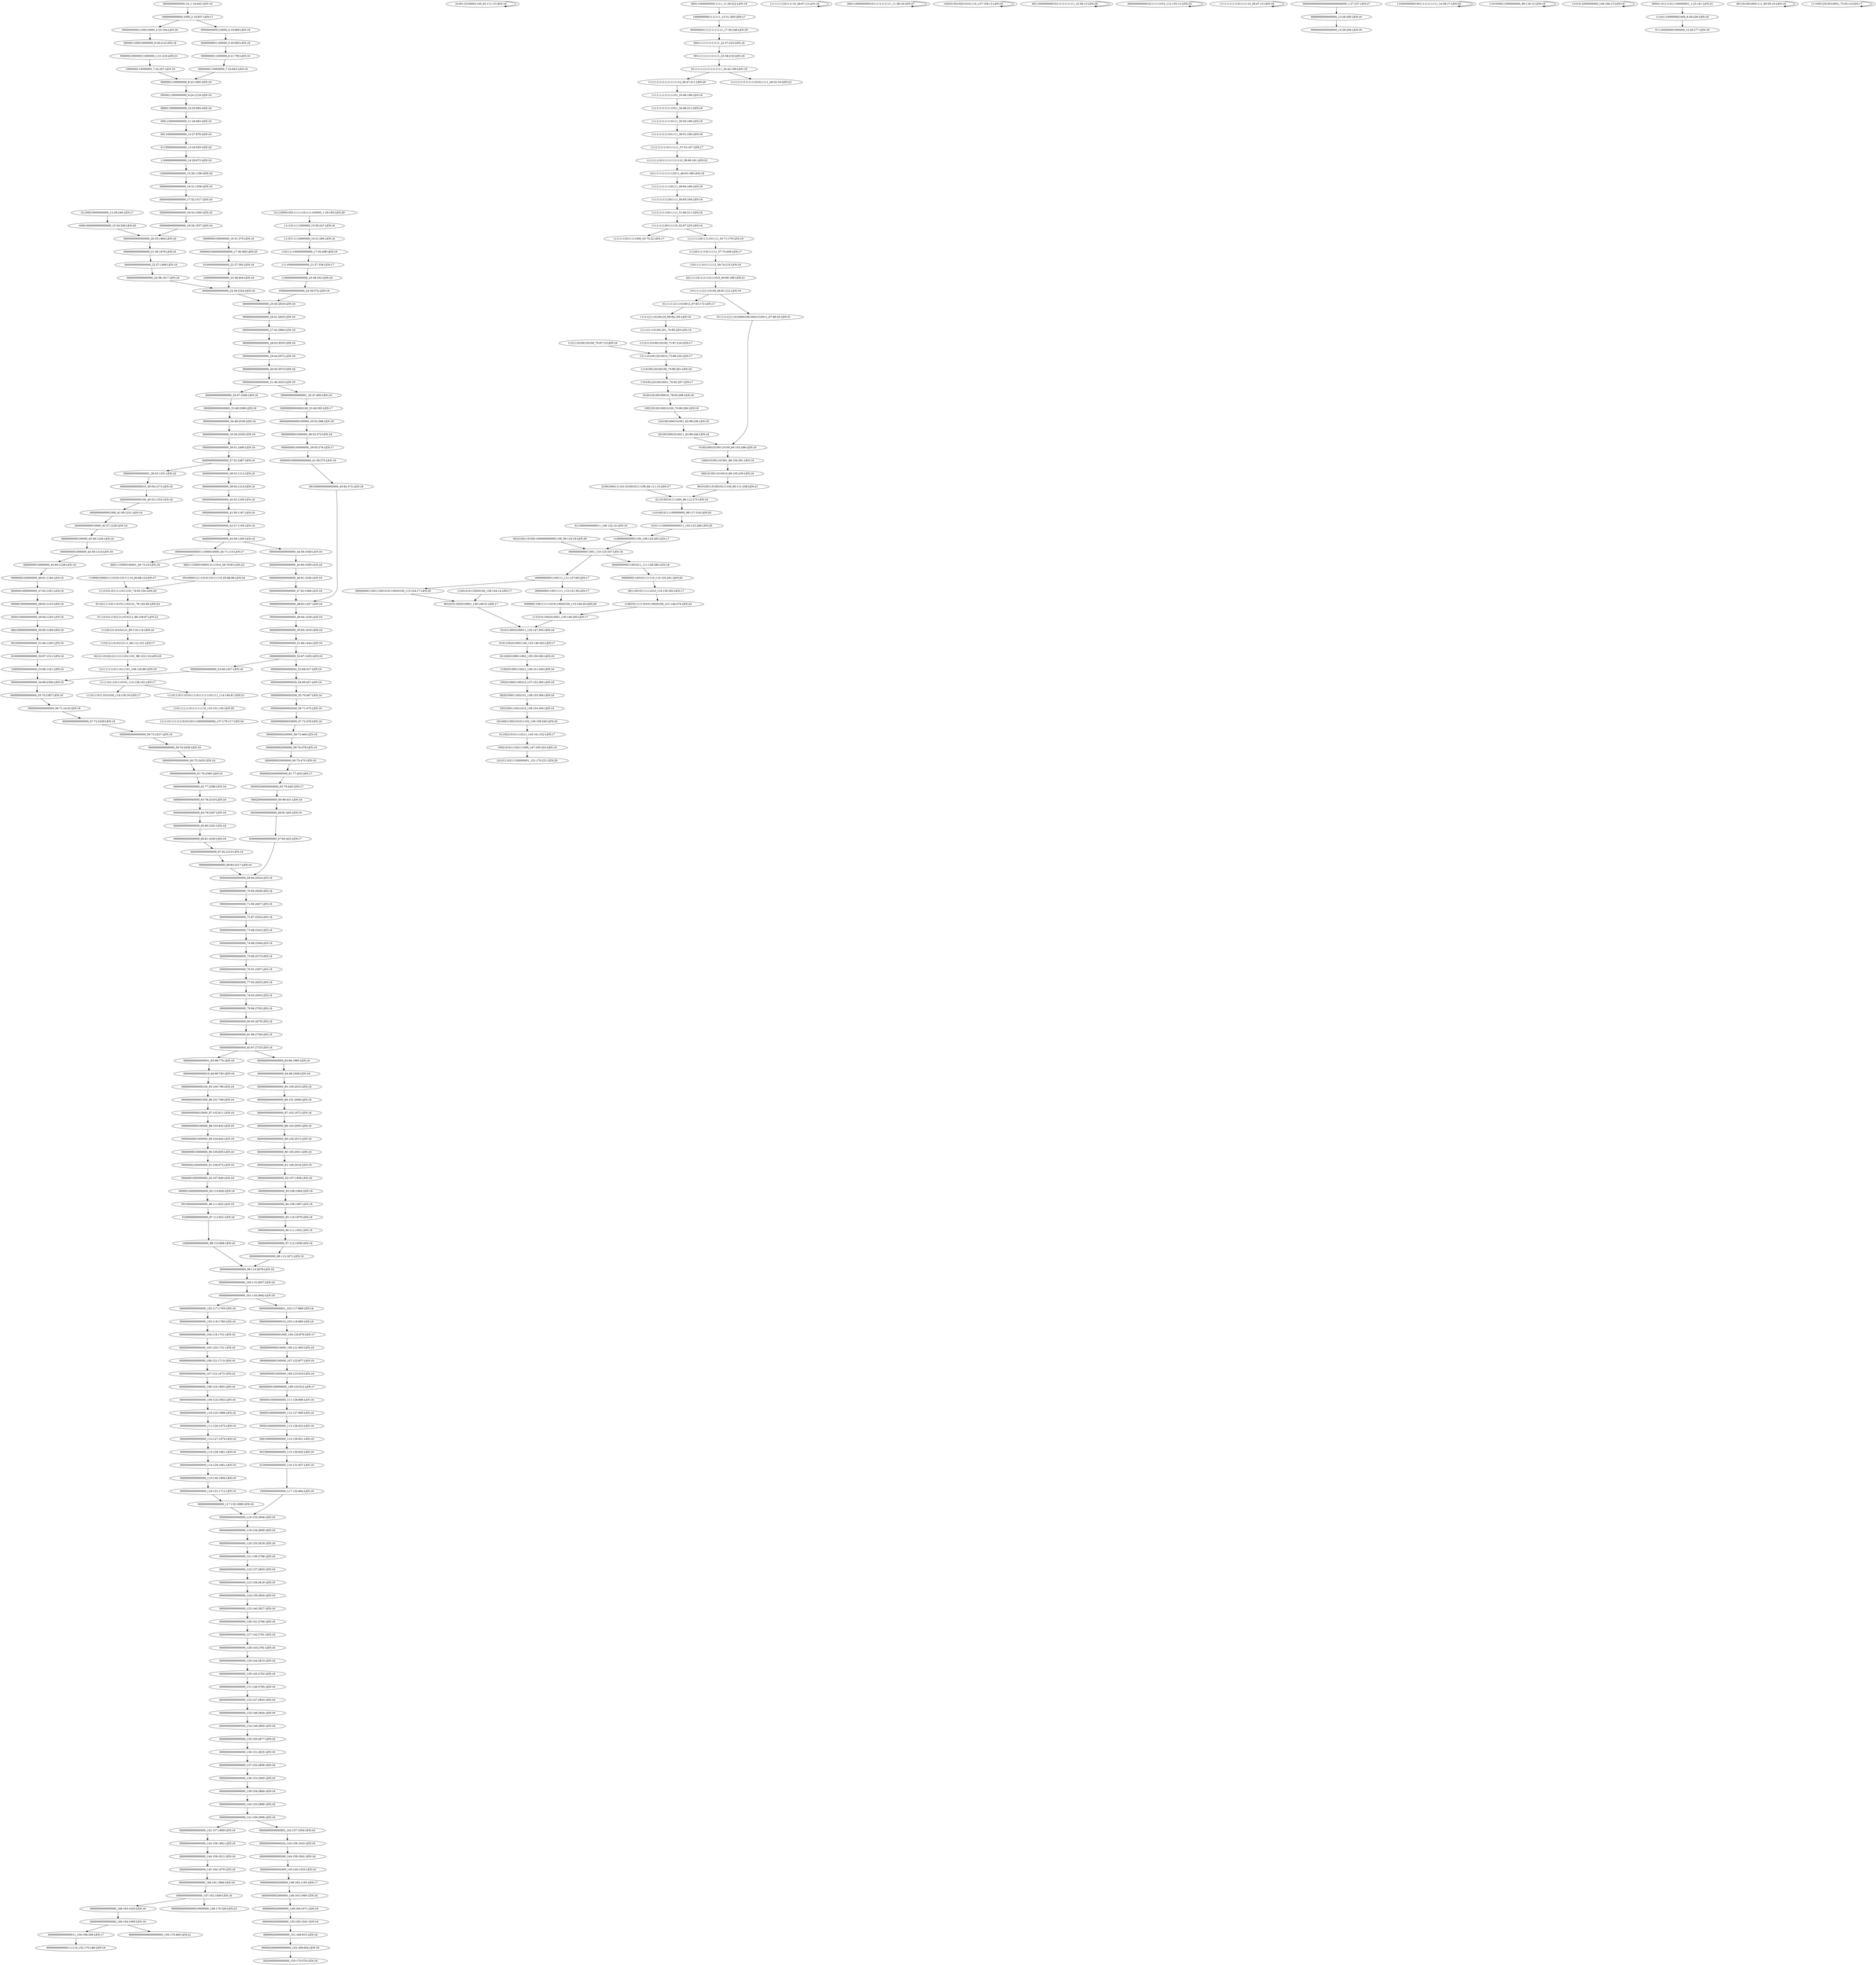 digraph G {
    "0000002000000000_151-166:915-LEN:16" -> "000002000000000000_152-169:654-LEN:18";
    "0000000000100000_88-103:832-LEN:16" -> "0000000001000000_89-104:844-LEN:16";
    "0000000000000000_60-75:2430-LEN:16" -> "0000000000000000_61-76:2385-LEN:16";
    "0000000000000000_124-139:2854-LEN:16" -> "0000000000000000_125-140:2827-LEN:16";
    "0000000000000000_147-162:1949-LEN:16" -> "00000000000000010000000_148-170:329-LEN:23";
    "0000000000000000_147-162:1949-LEN:16" -> "0000000000000000_148-163:1433-LEN:16";
    "0100110100001100_93-111:13-LEN:16" -> "0100110100001100_93-111:13-LEN:16";
    "1201111101111112_59-74:215-LEN:16" -> "201111101111112111010_60-80:186-LEN:21";
    "11120111110111111_57-73:209-LEN:17" -> "1201111101111112_59-74:215-LEN:16";
    "01100010000000000_13-29:246-LEN:17" -> "10001000000000000000_15-34:309-LEN:20";
    "1111111111120111_49-64:188-LEN:16" -> "1111111111201111_50-65:194-LEN:16";
    "000000001100111001010110020100_113-144:17-LEN:30" -> "00101011002010001_130-146:51-LEN:17";
    "0000001100000000_8-23:1092-LEN:16" -> "0000011000000000_9-24:1218-LEN:16";
    "0000000000000000_40-55:1206-LEN:16" -> "0000000000000000_41-56:1187-LEN:16";
    "1111111120111110_49-67:13-LEN:16" -> "1111111120111110_49-67:13-LEN:16";
    "0000000000000000_116-131:1712-LEN:16" -> "0000000000000000_117-132:1696-LEN:16";
    "0000000000000000_135-150:2877-LEN:16" -> "0000000000000000_136-151:2835-LEN:16";
    "1000000000000000_98-113:806-LEN:16" -> "0000000000000000_99-114:2678-LEN:16";
    "0000000100000000_91-106:873-LEN:16" -> "0000001000000000_92-107:849-LEN:16";
    "0010000000000000_96-111:823-LEN:16" -> "0100000000000000_97-112:821-LEN:16";
    "000000100000011000000_1-21:218-LEN:21" -> "1000000110000000_7-22:267-LEN:16";
    "0000000000000000_59-74:2430-LEN:16" -> "0000000000000000_60-75:2430-LEN:16";
    "0000000000000000_58-73:2437-LEN:16" -> "0000000000000000_59-74:2430-LEN:16";
    "0000000110000000_7-22:843-LEN:16" -> "0000001100000000_8-23:1092-LEN:16";
    "0000000000000000_104-119:1741-LEN:16" -> "0000000000000000_105-120:1741-LEN:16";
    "00000000100000000_39-55:376-LEN:17" -> "0000001000000000000_41-59:375-LEN:19";
    "1000000000000000_53-68:1321-LEN:16" -> "0000000000000000_54-69:2356-LEN:16";
    "0000000000000000_118-133:2666-LEN:16" -> "0000000000000000_119-134:2695-LEN:16";
    "000000000011001011_111-128:280-LEN:18" -> "00000001100101111110_114-133:291-LEN:20";
    "12111010012010010_73-89:235-LEN:17" -> "1110100120100100_75-90:261-LEN:16";
    "1211111110111011101_108-126:88-LEN:19" -> "11111011101110101_112-128:102-LEN:17";
    "0000000000000000_102-117:1793-LEN:16" -> "0000000000000000_103-118:1780-LEN:16";
    "0000000000000100_85-100:796-LEN:16" -> "0000000000001000_86-101:799-LEN:16";
    "11110000000000000_21-37:336-LEN:17" -> "1100000000000000_23-38:352-LEN:16";
    "0020000000000000_66-81:445-LEN:16" -> "02000000000000000_67-83:423-LEN:17";
    "0000000000000000_20-35:1864-LEN:16" -> "0000000000000000_21-36:1879-LEN:16";
    "0111111211101000010010001010011_67-99:35-LEN:31" -> "0100100010100110100_84-103:288-LEN:19";
    "0000000000000001_38-53:1251-LEN:16" -> "0000000000000010_39-54:1271-LEN:16";
    "0000000000000000_35-50:2530-LEN:16" -> "0000000000000000_36-51:2495-LEN:16";
    "0000000000000000_127-142:2781-LEN:16" -> "0000000000000000_128-143:2781-LEN:16";
    "11111111111111111110_28-47:211-LEN:20" -> "1111111111111101_33-48:198-LEN:16";
    "1121110100120100_70-87:13-LEN:16" -> "12111010012010010_73-89:235-LEN:17";
    "0000000000000000_99-114:2678-LEN:16" -> "0000000000000000_100-115:2657-LEN:16";
    "0011000000000000_12-27:876-LEN:16" -> "0110000000000000_13-28:929-LEN:16";
    "10001000000000000000_15-34:309-LEN:20" -> "0000000000000000_20-35:1864-LEN:16";
    "00101011002010001_130-146:51-LEN:17" -> "1010110020100011_132-147:352-LEN:16";
    "1111111111111011_34-49:211-LEN:16" -> "1111111111110111_35-50:198-LEN:16";
    "0000000200000000_150-165:1041-LEN:16" -> "0000002000000000_151-166:915-LEN:16";
    "10000000001111111_15-31:265-LEN:17" -> "00000000111111111111_17-36:248-LEN:20";
    "0000000000000000_105-120:1741-LEN:16" -> "0000000000000000_106-121:1713-LEN:16";
    "0000000002000000_148-163:1066-LEN:16" -> "0000000020000000_149-164:1071-LEN:16";
    "0000000000000000_82-97:2733-LEN:16" -> "0000000000000001_83-98:776-LEN:16";
    "0000000000000000_82-97:2733-LEN:16" -> "0000000000000000_83-98:1960-LEN:16";
    "0000000000000000_52-67:1455-LEN:16" -> "0000000000000000_53-68:1037-LEN:16";
    "0000000000000000_52-67:1455-LEN:16" -> "0000000000000002_53-68:437-LEN:16";
    "000110000000001011111111111_11-38:18-LEN:27" -> "000110000000001011111111111_11-38:18-LEN:27";
    "1110111110000000_16-31:266-LEN:16" -> "1101111100000000000_17-35:299-LEN:19";
    "0000000000000000_46-61:1036-LEN:16" -> "0000000000000000_47-62:1066-LEN:16";
    "0000000000000000_146-161:1966-LEN:16" -> "0000000000000000_147-162:1949-LEN:16";
    "00000000000000100_33-49:392-LEN:17" -> "000000000000100000_35-52:396-LEN:18";
    "0000001000000000_47-62:1201-LEN:16" -> "0000010000000000_48-63:1215-LEN:16";
    "0000000000000000_109-124:1692-LEN:16" -> "0000000000000000_110-125:1688-LEN:16";
    "0000000000000000_26-41:2835-LEN:16" -> "0000000000000000_27-42:2864-LEN:16";
    "0000000001000000_108-123:916-LEN:16" -> "00000000100000000_109-125:912-LEN:17";
    "0001010011010010_89-105:239-LEN:16" -> "001010011010010111100_90-111:238-LEN:21";
    "0000000000000000_74-89:2548-LEN:16" -> "0000000000000000_75-90:2573-LEN:16";
    "0000000000000000_100-115:2657-LEN:16" -> "0000000000000000_101-116:2692-LEN:16";
    "0000000000000000_149-164:1095-LEN:16" -> "000000000000000000000_150-170:460-LEN:21";
    "0000000000000000_149-164:1095-LEN:16" -> "00000000000000011_150-166:349-LEN:17";
    "0000000000000000_141-156:2906-LEN:16" -> "0000000000000000_142-157:1860-LEN:16";
    "0000000000000000_141-156:2906-LEN:16" -> "0000000000000002_142-157:1054-LEN:16";
    "0000000000000000_16-31:1556-LEN:16" -> "0000000000000000_17-32:1517-LEN:16";
    "0000000000000000_91-106:2018-LEN:16" -> "0000000000000000_92-107:1958-LEN:16";
    "0000000000000000_17-32:1517-LEN:16" -> "0000000000000000_18-33:1564-LEN:16";
    "0000000010000000_90-105:855-LEN:16" -> "0000000100000000_91-106:873-LEN:16";
    "01110000100111111101111100000_1-29:185-LEN:29" -> "1111011111000000_15-30:247-LEN:16";
    "100120100100010100_79-96:284-LEN:18" -> "1201001000101001_82-98:236-LEN:16";
    "0000000000000200_55-70:467-LEN:16" -> "0000000000002000_56-71:475-LEN:16";
    "0000000000000000_39-54:1214-LEN:16" -> "0000000000000000_40-55:1206-LEN:16";
    "10020100100210101110_137-158:13-LEN:20" -> "10020100100210101110_137-158:13-LEN:20";
    "001000012111010110111110_65-88:86-LEN:24" -> "11101011011111011101_74-93:104-LEN:20";
    "00110000000001011111111111_12-38:13-LEN:26" -> "00110000000001011111111111_12-38:13-LEN:26";
    "0110000000000011_106-122:14-LEN:16" -> "11000000000001100_108-124:282-LEN:17";
    "0000001000000000_92-107:849-LEN:16" -> "000001000000000000_93-110:850-LEN:18";
    "0000000000000000_128-143:2781-LEN:16" -> "0000000000000000_129-144:2810-LEN:16";
    "0020100011002101_138-153:384-LEN:16" -> "0201000110021010_139-154:360-LEN:16";
    "0000000000000000_107-122:1673-LEN:16" -> "0000000000000000_108-123:1693-LEN:16";
    "0000000000000000_132-147:2843-LEN:16" -> "0000000000000000_133-148:2844-LEN:16";
    "0000000000000000_71-86:2607-LEN:16" -> "0000000000000000_72-87:2524-LEN:16";
    "11111111110111111_37-53:187-LEN:17" -> "1111111101111111111112_39-60:181-LEN:22";
    "0000000001000000_44-59:1214-LEN:16" -> "0000000010000000_45-60:1228-LEN:16";
    "11000000000001100_108-124:282-LEN:17" -> "0000000000011001_110-125:347-LEN:16";
    "0000000000000000_143-158:1881-LEN:16" -> "0000000000000000_144-159:1911-LEN:16";
    "11111011101110101_112-128:102-LEN:17" -> "11101110111010100_114-130:16-LEN:17";
    "11111011101110101_112-128:102-LEN:17" -> "1110111011101011110111111101111_114-146:81-LEN:31";
    "0000000000000000_142-157:1860-LEN:16" -> "0000000000000000_143-158:1881-LEN:16";
    "0000000000000000_133-148:2844-LEN:16" -> "0000000000000000_134-149:2860-LEN:16";
    "1100000000000000_14-29:973-LEN:16" -> "1000000000000000_15-30:1106-LEN:16";
    "1111111111110111_35-50:198-LEN:16" -> "1111111111101111_36-51:190-LEN:16";
    "0000000000011001_110-125:347-LEN:16" -> "000000000011001011_111-128:280-LEN:18";
    "0000000000011001_110-125:347-LEN:16" -> "00000000001100111_111-127:69-LEN:17";
    "000002000000000000_152-169:654-LEN:18" -> "0020000000000000_155-170:576-LEN:16";
    "11010010111100000000_98-117:318-LEN:20" -> "01011110000000000011_103-122:286-LEN:20";
    "0000000000000000_92-107:1958-LEN:16" -> "0000000000000000_93-108:1994-LEN:16";
    "00000000000200000_146-162:1105-LEN:17" -> "0000000002000000_148-163:1066-LEN:16";
    "00000000100000000_109-125:912-LEN:17" -> "0000001000000000_111-126:906-LEN:16";
    "00000000111111111111_17-36:248-LEN:20" -> "0001111111111111_22-37:223-LEN:16";
    "0000000000000000_19-34:1557-LEN:16" -> "0000000000000000_20-35:1864-LEN:16";
    "0000000000000000_22-37:1908-LEN:16" -> "0000000000000000_23-38:1917-LEN:16";
    "11021211010212111_96-112:101-LEN:17" -> "0212110102121111111011101_98-122:114-LEN:25";
    "00000000000010111111010_112-135:13-LEN:23" -> "00000000000010111111010_112-135:13-LEN:23";
    "010010001111011010010111100_84-111:15-LEN:27" -> "0110100101111000_96-112:273-LEN:16";
    "001000000000000000_45-62:372-LEN:18" -> "0000000000000000_48-63:1457-LEN:16";
    "011011111011101011102121_79-102:84-LEN:24" -> "0111010111021211010212_88-109:87-LEN:22";
    "00000010000000000000_17-36:385-LEN:20" -> "0100000000000000_22-37:392-LEN:16";
    "0000000000000000_48-63:1457-LEN:16" -> "0000000000000000_49-64:1458-LEN:16";
    "0000000000001000_41-56:1231-LEN:16" -> "0000000000010000_42-57:1228-LEN:16";
    "0000000000000000_125-140:2827-LEN:16" -> "0000000000000000_126-141:2766-LEN:16";
    "1000000000000000_15-30:1106-LEN:16" -> "0000000000000000_16-31:1556-LEN:16";
    "0000000000000000_144-159:1911-LEN:16" -> "0000000000000000_145-160:1876-LEN:16";
    "0000000000000000_140-155:2886-LEN:16" -> "0000000000000000_141-156:2906-LEN:16";
    "1111111111101111110_28-47:13-LEN:19" -> "1111111111101111110_28-47:13-LEN:19";
    "0000000002000000_59-74:478-LEN:16" -> "0000000020000000_60-75:470-LEN:16";
    "0000000000000000_81-96:2758-LEN:16" -> "0000000000000000_82-97:2733-LEN:16";
    "0000000000000000_114-129:1681-LEN:16" -> "0000000000000000_115-130:1694-LEN:16";
    "0000000000000000_49-64:1458-LEN:16" -> "0000000000000000_50-65:1416-LEN:16";
    "0000000000002000_56-71:475-LEN:16" -> "0000000000020000_57-72:476-LEN:16";
    "0000000000000000_97-112:1939-LEN:16" -> "0000000000000000_98-113:1871-LEN:16";
    "0000000000000000_95-110:1975-LEN:16" -> "0000000000000000_96-111:1952-LEN:16";
    "0000000000000000_80-95:2678-LEN:16" -> "0000000000000000_81-96:2758-LEN:16";
    "0000000000000000_117-132:1696-LEN:16" -> "0000000000000000_118-133:2666-LEN:16";
    "0000001000000000000_41-59:375-LEN:19" -> "001000000000000000_45-62:372-LEN:18";
    "00000000001100010000_4-23:194-LEN:20" -> "000001100010000000_9-26:214-LEN:18";
    "0000000000000000_36-51:2495-LEN:16" -> "0000000000000000_37-52:2487-LEN:16";
    "0000000000000000_73-88:2542-LEN:16" -> "0000000000000000_74-89:2548-LEN:16";
    "0000000000000000_89-104:2013-LEN:16" -> "0000000000000000_90-105:2031-LEN:16";
    "1201001000101001_82-98:236-LEN:16" -> "2010010001010011_83-99:246-LEN:16";
    "0000000000000000_98-113:1871-LEN:16" -> "0000000000000000_99-114:2678-LEN:16";
    "0000000000000000_57-72:2439-LEN:16" -> "0000000000000000_58-73:2437-LEN:16";
    "0000000000000000_76-91:2597-LEN:16" -> "0000000000000000_77-92:2625-LEN:16";
    "0100000000000000_22-37:392-LEN:16" -> "1000000000000000_23-38:404-LEN:16";
    "0000000000000000_53-68:1037-LEN:16" -> "0000000000000000_54-69:2356-LEN:16";
    "000000000000100000_35-52:396-LEN:18" -> "0000000001000000_38-53:372-LEN:16";
    "0000000000000000_32-47:2546-LEN:16" -> "0000000000000000_33-48:2589-LEN:16";
    "0000000000000000_103-118:1780-LEN:16" -> "0000000000000000_104-119:1741-LEN:16";
    "0000000000000000_54-69:2356-LEN:16" -> "0000000000000000_55-70:2387-LEN:16";
    "0000110000000000_10-25:904-LEN:16" -> "0001100000000000_11-26:883-LEN:16";
    "00000000000011000_2-18:837-LEN:17" -> "00000000001100010000_4-23:194-LEN:20";
    "00000000000011000_2-18:837-LEN:17" -> "0000000000110000_4-19:686-LEN:16";
    "0000000000000000_90-105:2031-LEN:16" -> "0000000000000000_91-106:2018-LEN:16";
    "0000000000000000_24-39:2324-LEN:16" -> "0000000000000000_25-40:2816-LEN:16";
    "0000000000000000_31-46:3033-LEN:16" -> "0000000000000000_32-47:2546-LEN:16";
    "0000000000000000_31-46:3033-LEN:16" -> "0000000000000001_32-47:400-LEN:16";
    "11011111110111111110_132-151:105-LEN:20" -> "1111101111111101012011100000000000_137-170:117-LEN:34";
    "0110000000000000_13-28:929-LEN:16" -> "1100000000000000_14-29:973-LEN:16";
    "101111111111112011_46-63:189-LEN:18" -> "1111111111120111_49-64:188-LEN:16";
    "0000000000000001_102-117:888-LEN:16" -> "0000000000000010_103-118:889-LEN:16";
    "1111111111101111_36-51:190-LEN:16" -> "11111111110111111_37-53:187-LEN:17";
    "0000000000000000_86-101:2006-LEN:16" -> "0000000000000000_87-102:1972-LEN:16";
    "1000101001101001_88-104:291-LEN:16" -> "0001010011010010_89-105:239-LEN:16";
    "01111112111010012_67-83:172-LEN:17" -> "1111121110100120_69-84:195-LEN:16";
    "0100120100100010_78-93:269-LEN:16" -> "100120100100010100_79-96:284-LEN:18";
    "0000000000000000_38-53:1212-LEN:16" -> "0000000000000000_39-54:1214-LEN:16";
    "0000000000000010_84-99:783-LEN:16" -> "0000000000000100_85-100:796-LEN:16";
    "00000001100101111110_114-133:291-LEN:20" -> "00110010111111010_119-135:292-LEN:17";
    "0000000020000000_149-164:1071-LEN:16" -> "0000000200000000_150-165:1041-LEN:16";
    "0000010000000000_112-127:909-LEN:16" -> "0000100000000000_113-128:923-LEN:16";
    "001010011010010111100_90-111:238-LEN:21" -> "0110100101111000_96-112:273-LEN:16";
    "000000000000000000000000000_1-27:237-LEN:27" -> "0000000000000000_13-28:285-LEN:16";
    "0000000000000000_93-108:1994-LEN:16" -> "0000000000000000_94-109:1987-LEN:16";
    "0000000000000000_108-123:1693-LEN:16" -> "0000000000000000_109-124:1692-LEN:16";
    "0000000000000000_47-62:1066-LEN:16" -> "0000000000000000_48-63:1457-LEN:16";
    "0212110102121111111011101_98-122:114-LEN:25" -> "1211111110111011101_108-126:88-LEN:19";
    "0000000000000000_101-116:2692-LEN:16" -> "0000000000000000_102-117:1793-LEN:16";
    "0000000000000000_101-116:2692-LEN:16" -> "0000000000000001_102-117:888-LEN:16";
    "0000000000002000_145-160:1025-LEN:16" -> "00000000000200000_146-162:1105-LEN:17";
    "0000000000000000_113-128:1661-LEN:16" -> "0000000000000000_114-129:1681-LEN:16";
    "0000000000000000_28-43:3035-LEN:16" -> "0000000000000000_29-44:2972-LEN:16";
    "1100000000010011111111111_14-38:17-LEN:25" -> "1100000000010011111111111_14-38:17-LEN:25";
    "0000000000000000_41-56:1187-LEN:16" -> "0000000000000000_42-57:1195-LEN:16";
    "0000000000000000_29-44:2972-LEN:16" -> "0000000000000000_30-45:3073-LEN:16";
    "0000000000000000_68-83:2317-LEN:16" -> "0000000000000000_69-84:2634-LEN:16";
    "0010000000000000_115-130:935-LEN:16" -> "0100000000000000_116-131:937-LEN:16";
    "2010010001010011_83-99:246-LEN:16" -> "0100100010100110100_84-103:288-LEN:19";
    "0000000000000100_40-55:1253-LEN:16" -> "0000000000001000_41-56:1231-LEN:16";
    "001010011010011000000000001100_90-124:19-LEN:30" -> "0000000000011001_110-125:347-LEN:16";
    "0100000000000000_52-67:1311-LEN:16" -> "1000000000000000_53-68:1321-LEN:16";
    "01011002010001100_133-149:363-LEN:17" -> "0110020100011002_135-150:362-LEN:16";
    "1100000000000000_23-38:352-LEN:16" -> "1000000000000000_24-39:374-LEN:16";
    "0000000000000000_64-79:2367-LEN:16" -> "0000000000000000_65-80:2281-LEN:16";
    "00110010111111010_119-135:292-LEN:17" -> "110010111111010110020100_121-144:274-LEN:24";
    "01011110000000000011_103-122:286-LEN:20" -> "11000000000001100_108-124:282-LEN:17";
    "0000000000100000_43-58:1226-LEN:16" -> "0000000001000000_44-59:1214-LEN:16";
    "1000000000000000_23-38:404-LEN:16" -> "0000000000000000_24-39:2324-LEN:16";
    "00011100001000012111010_56-79:83-LEN:23" -> "001000012111010110111110_65-88:86-LEN:24";
    "1101000011000000000_98-118:13-LEN:19" -> "1101000011000000000_98-118:13-LEN:19";
    "1111111120111110_52-67:225-LEN:16" -> "11111112011111000_53-70:22-LEN:17";
    "1111111120111110_52-67:225-LEN:16" -> "1111111201111101111_53-71:179-LEN:19";
    "0000000000000000_130-145:2762-LEN:16" -> "0000000000000000_131-146:2785-LEN:16";
    "0000000000000000_43-58:1200-LEN:16" -> "000000000000000111000010000_44-71:110-LEN:27";
    "0000000000000000_43-58:1200-LEN:16" -> "0000000000000000_44-59:1049-LEN:16";
    "0001100000000011111_11-29:222-LEN:19" -> "10000000001111111_15-31:265-LEN:17";
    "0000000000000000_134-149:2860-LEN:16" -> "0000000000000000_135-150:2877-LEN:16";
    "1110212110102121_95-110:114-LEN:16" -> "11021211010212111_96-112:101-LEN:17";
    "1011111121110100_66-81:212-LEN:16" -> "0111111211101000010010001010011_67-99:35-LEN:31";
    "1011111121110100_66-81:212-LEN:16" -> "01111112111010012_67-83:172-LEN:17";
    "110000100001111010110111110_60-88:14-LEN:27" -> "11101011011111011101_74-93:104-LEN:20";
    "1111011111000000_15-30:247-LEN:16" -> "1110111110000000_16-31:266-LEN:16";
    "1111121110100120_69-84:195-LEN:16" -> "1111211101001201_70-85:203-LEN:16";
    "0000000000000000_78-93:2650-LEN:16" -> "0000000000000000_79-94:2703-LEN:16";
    "0110100101111000_96-112:273-LEN:16" -> "11010010111100000000_98-117:318-LEN:20";
    "0000000000000000_122-137:2803-LEN:16" -> "0000000000000000_123-138:2818-LEN:16";
    "1002101011102111000_147-165:323-LEN:19" -> "10101110211100000001_151-170:221-LEN:20";
    "0000000000000010_103-118:889-LEN:16" -> "00000000000001000_104-120:870-LEN:17";
    "11101011002010001_130-146:293-LEN:17" -> "1010110020100011_132-147:352-LEN:16";
    "00000000110011111_113-131:38-LEN:17" -> "0000001100111111010110020100_115-144:20-LEN:28";
    "0001000000000000_50-65:1249-LEN:16" -> "0010000000000000_51-66:1295-LEN:16";
    "0000000000000000_25-40:2816-LEN:16" -> "0000000000000000_26-41:2835-LEN:16";
    "0000000000000000_50-65:1416-LEN:16" -> "0000000000000000_51-66:1444-LEN:16";
    "20100011002101011102_140-159:345-LEN:20" -> "01100210101110211_145-161:332-LEN:17";
    "0000000000000000_70-85:2638-LEN:16" -> "0000000000000000_71-86:2607-LEN:16";
    "0000000000000000_84-99:1949-LEN:16" -> "0000000000000000_85-100:2010-LEN:16";
    "0010000000000000_51-66:1295-LEN:16" -> "0100000000000000_52-67:1311-LEN:16";
    "1110111011101011110111111101111_114-146:81-LEN:31" -> "11011111110111111110_132-151:105-LEN:20";
    "11121110100120100_71-87:216-LEN:17" -> "12111010012010010_73-89:235-LEN:17";
    "1010110020100011_132-147:352-LEN:16" -> "01011002010001100_133-149:363-LEN:17";
    "0000000001000000_89-104:844-LEN:16" -> "0000000010000000_90-105:855-LEN:16";
    "1101111100000000000_17-35:299-LEN:19" -> "11110000000000000_21-37:336-LEN:17";
    "1111111201111101111_53-71:179-LEN:19" -> "11120111110111111_57-73:209-LEN:17";
    "1100201000110021_136-151:349-LEN:16" -> "1002010001100210_137-152:383-LEN:16";
    "0000000020000000_60-75:470-LEN:16" -> "00000002000000000_61-77:455-LEN:17";
    "0000000100000000_16-31:379-LEN:16" -> "00000010000000000000_17-36:385-LEN:20";
    "0000000000000000_45-60:1059-LEN:16" -> "0000000000000000_46-61:1036-LEN:16";
    "0000000000000000_63-78:2319-LEN:16" -> "0000000000000000_64-79:2367-LEN:16";
    "0000000000000000_37-52:2487-LEN:16" -> "0000000000000001_38-53:1251-LEN:16";
    "0000000000000000_37-52:2487-LEN:16" -> "0000000000000000_38-53:1212-LEN:16";
    "1111111111111101_33-48:198-LEN:16" -> "1111111111111011_34-49:211-LEN:16";
    "11010012010010001_76-92:297-LEN:17" -> "0100120100100010_78-93:269-LEN:16";
    "0000000000000000_123-138:2818-LEN:16" -> "0000000000000000_124-139:2854-LEN:16";
    "0110020100011002_135-150:362-LEN:16" -> "1100201000110021_136-151:349-LEN:16";
    "0000000000110000_4-19:686-LEN:16" -> "0000000001100000_5-20:693-LEN:16";
    "0000000000000000_111-126:1670-LEN:16" -> "0000000000000000_112-127:1679-LEN:16";
    "0000100000000000_49-64:1245-LEN:16" -> "0001000000000000_50-65:1249-LEN:16";
    "0000000000000001_83-98:776-LEN:16" -> "0000000000000010_84-99:783-LEN:16";
    "1000000000000000_117-132:964-LEN:16" -> "0000000000000000_118-133:2666-LEN:16";
    "0000010000000000_48-63:1215-LEN:16" -> "0000100000000000_49-64:1245-LEN:16";
    "1002010001100210_137-152:383-LEN:16" -> "0020100011002101_138-153:384-LEN:16";
    "0000000000000010_39-54:1271-LEN:16" -> "0000000000000100_40-55:1253-LEN:16";
    "0000000000000000_87-102:1972-LEN:16" -> "0000000000000000_88-103:2005-LEN:16";
    "0000000000000110_1-16:643-LEN:16" -> "00000000000011000_2-18:837-LEN:17";
    "0000000000000001_32-47:400-LEN:16" -> "00000000000000100_33-49:392-LEN:17";
    "0100000000000000_116-131:937-LEN:16" -> "1000000000000000_117-132:964-LEN:16";
    "0000000000000000_88-103:2005-LEN:16" -> "0000000000000000_89-104:2013-LEN:16";
    "0011111111111111_23-38:216-LEN:16" -> "0111111111111111111_24-42:199-LEN:19";
    "0000000000000000_139-154:2884-LEN:16" -> "0000000000000000_140-155:2886-LEN:16";
    "0000000000010000_87-102:811-LEN:16" -> "0000000000100000_88-103:832-LEN:16";
    "0000000001000000_38-53:372-LEN:16" -> "00000000100000000_39-55:376-LEN:17";
    "0000000000000000_145-160:1876-LEN:16" -> "0000000000000000_146-161:1966-LEN:16";
    "0000000000000000_62-77:2386-LEN:16" -> "0000000000000000_63-78:2319-LEN:16";
    "02000000000000000_67-83:423-LEN:17" -> "0000000000000000_69-84:2634-LEN:16";
    "0000000000000002_142-157:1054-LEN:16" -> "0000000000000020_143-158:1043-LEN:16";
    "1101012000000000_149-166:13-LEN:16" -> "1101012000000000_149-166:13-LEN:16";
    "0000000000001000_86-101:799-LEN:16" -> "0000000000010000_87-102:811-LEN:16";
    "111011100000001000_9-26:226-LEN:18" -> "011100000001000000_12-29:277-LEN:18";
    "00000000000000011_150-166:349-LEN:17" -> "0000000000000111110_152-170:186-LEN:19";
    "0000000000000000_61-76:2385-LEN:16" -> "0000000000000000_62-77:2386-LEN:16";
    "0000000001100000_5-20:693-LEN:16" -> "0000000011000000_6-21:795-LEN:16";
    "0002000000000000_65-80:431-LEN:16" -> "0020000000000000_66-81:445-LEN:16";
    "201111101111112111010_60-80:186-LEN:21" -> "1011111121110100_66-81:212-LEN:16";
    "0000000000000000_42-57:1195-LEN:16" -> "0000000000000000_43-58:1200-LEN:16";
    "0001100000000000_11-26:883-LEN:16" -> "0011000000000000_12-27:876-LEN:16";
    "0000000100000000_46-61:1194-LEN:16" -> "0000001000000000_47-62:1201-LEN:16";
    "0000000000000200_144-159:1041-LEN:16" -> "0000000000002000_145-160:1025-LEN:16";
    "0000000000000000_79-94:2703-LEN:16" -> "0000000000000000_80-95:2678-LEN:16";
    "0000000000000000_65-80:2281-LEN:16" -> "0000000000000000_66-81:2345-LEN:16";
    "0111111111111111111_24-42:199-LEN:19" -> "11111111111111111110_28-47:211-LEN:20";
    "0111111111111111111_24-42:199-LEN:19" -> "11111111111111101011111_28-52:16-LEN:23";
    "000000000000000111000010000_44-71:110-LEN:27" -> "0001110000100001_56-73:23-LEN:16";
    "000000000000000111000010000_44-71:110-LEN:27" -> "00011100001000012111010_56-79:83-LEN:23";
    "0000000000000000_75-90:2573-LEN:16" -> "0000000000000000_76-91:2597-LEN:16";
    "0000011000000000_9-24:1218-LEN:16" -> "0000110000000000_10-25:904-LEN:16";
    "00000002000000000_61-77:455-LEN:17" -> "00000200000000000_63-79:440-LEN:17";
    "0000100000000000_113-128:923-LEN:16" -> "0001000000000000_114-129:921-LEN:16";
    "00000000000001000_104-120:870-LEN:17" -> "0000000000010000_106-121:863-LEN:16";
    "0000000000000000_110-125:1688-LEN:16" -> "0000000000000000_111-126:1670-LEN:16";
    "0000000000000000_120-135:2818-LEN:16" -> "0000000000000000_121-136:2788-LEN:16";
    "0000000000000000_96-111:1952-LEN:16" -> "0000000000000000_97-112:1939-LEN:16";
    "00000200000000000_63-79:440-LEN:17" -> "0002000000000000_65-80:431-LEN:16";
    "0000000000000000_106-121:1713-LEN:16" -> "0000000000000000_107-122:1673-LEN:16";
    "0012010010001111_80-95:16-LEN:16" -> "0012010010001111_80-95:16-LEN:16";
    "1111211101001201_70-85:203-LEN:16" -> "11121110100120100_71-87:216-LEN:17";
    "1111111101111111111112_39-60:181-LEN:22" -> "101111111111112011_46-63:189-LEN:18";
    "00000000001100111_111-127:69-LEN:17" -> "000000001100111001010110020100_113-144:17-LEN:30";
    "00000000001100111_111-127:69-LEN:17" -> "00000000110011111_113-131:38-LEN:17";
    "0000000000000000_126-141:2766-LEN:16" -> "0000000000000000_127-142:2781-LEN:16";
    "0001000000000000_114-129:921-LEN:16" -> "0010000000000000_115-130:935-LEN:16";
    "0000000000000000_94-109:1987-LEN:16" -> "0000000000000000_95-110:1975-LEN:16";
    "110010111111010110020100_121-144:274-LEN:24" -> "11101011002010001_130-146:293-LEN:17";
    "0201000110021010_139-154:360-LEN:16" -> "20100011002101011102_140-159:345-LEN:20";
    "0000000000000020_54-69:457-LEN:16" -> "0000000000000200_55-70:467-LEN:16";
    "1000000110000000_7-22:267-LEN:16" -> "0000001100000000_8-23:1092-LEN:16";
    "01100210101110211_145-161:332-LEN:17" -> "1002101011102111000_147-165:323-LEN:19";
    "1111111111201111_50-65:194-LEN:16" -> "1111111112011111_51-66:211-LEN:16";
    "000001000000000000_93-110:850-LEN:18" -> "0010000000000000_96-111:823-LEN:16";
    "0000000000000000_137-152:2856-LEN:16" -> "0000000000000000_138-153:2900-LEN:16";
    "0000000000000000_77-92:2625-LEN:16" -> "0000000000000000_78-93:2650-LEN:16";
    "0000000000000000_119-134:2695-LEN:16" -> "0000000000000000_120-135:2818-LEN:16";
    "0000001100111111010110020100_115-144:20-LEN:28" -> "11101011002010001_130-146:293-LEN:17";
    "0000000000000000_115-130:1694-LEN:16" -> "0000000000000000_116-131:1712-LEN:16";
    "0000000000000000_56-71:2418-LEN:16" -> "0000000000000000_57-72:2439-LEN:16";
    "11100012010010001_75-92:14-LEN:17" -> "11100012010010001_75-92:14-LEN:17";
    "00001101111011100000001_1-23:161-LEN:23" -> "111011100000001000_9-26:226-LEN:18";
    "0000000000020000_57-72:476-LEN:16" -> "0000000000200000_58-73:466-LEN:16";
    "0000000000100000_107-122:877-LEN:16" -> "0000000001000000_108-123:916-LEN:16";
    "0000000000000000_121-136:2788-LEN:16" -> "0000000000000000_122-137:2803-LEN:16";
    "0000000000000000_23-38:1917-LEN:16" -> "0000000000000000_24-39:2324-LEN:16";
    "0000000000000000_18-33:1564-LEN:16" -> "0000000000000000_19-34:1557-LEN:16";
    "0000000000000000_51-66:1444-LEN:16" -> "0000000000000000_52-67:1455-LEN:16";
    "0001111111111111_22-37:223-LEN:16" -> "0011111111111111_23-38:216-LEN:16";
    "0100100010100110100_84-103:288-LEN:19" -> "1000101001101001_88-104:291-LEN:16";
    "0000000000010000_106-121:863-LEN:16" -> "0000000000100000_107-122:877-LEN:16";
    "0000000000000000_85-100:2010-LEN:16" -> "0000000000000000_86-101:2006-LEN:16";
    "1111111112011111_51-66:211-LEN:16" -> "1111111120111110_52-67:225-LEN:16";
    "0000000000200000_58-73:466-LEN:16" -> "0000000002000000_59-74:478-LEN:16";
    "0000000000000000_44-59:1049-LEN:16" -> "0000000000000000_45-60:1059-LEN:16";
    "0000000000000000_69-84:2634-LEN:16" -> "0000000000000000_70-85:2638-LEN:16";
    "1000000000000000_24-39:374-LEN:16" -> "0000000000000000_25-40:2816-LEN:16";
    "0000000000000000_83-98:1960-LEN:16" -> "0000000000000000_84-99:1949-LEN:16";
    "0111010111021211010212_88-109:87-LEN:22" -> "1110212110102121_95-110:114-LEN:16";
    "0000000000000000_33-48:2589-LEN:16" -> "0000000000000000_34-49:2539-LEN:16";
    "0000000000000000_148-163:1433-LEN:16" -> "0000000000000000_149-164:1095-LEN:16";
    "0000000000000000_131-146:2785-LEN:16" -> "0000000000000000_132-147:2843-LEN:16";
    "0000000000000000_55-70:2387-LEN:16" -> "0000000000000000_56-71:2418-LEN:16";
    "0000000000000000_67-82:2310-LEN:16" -> "0000000000000000_68-83:2317-LEN:16";
    "0000001000000000_111-126:906-LEN:16" -> "0000010000000000_112-127:909-LEN:16";
    "0000000000000000_66-81:2345-LEN:16" -> "0000000000000000_67-82:2310-LEN:16";
    "0000000000000020_143-158:1043-LEN:16" -> "0000000000000200_144-159:1041-LEN:16";
    "0000000000000002_53-68:437-LEN:16" -> "0000000000000020_54-69:457-LEN:16";
    "0000000010000000_45-60:1228-LEN:16" -> "0000000100000000_46-61:1194-LEN:16";
    "0000000000000000_27-42:2864-LEN:16" -> "0000000000000000_28-43:3035-LEN:16";
    "0100000000000000_97-112:821-LEN:16" -> "1000000000000000_98-113:806-LEN:16";
    "0000000000000000_13-28:285-LEN:16" -> "0000000000000000_14-29:294-LEN:16";
    "0000000011000000_6-21:795-LEN:16" -> "0000000110000000_7-22:843-LEN:16";
    "0000000000000000_72-87:2524-LEN:16" -> "0000000000000000_73-88:2542-LEN:16";
    "0000000000000000_129-144:2810-LEN:16" -> "0000000000000000_130-145:2762-LEN:16";
    "0000000000000000_136-151:2835-LEN:16" -> "0000000000000000_137-152:2856-LEN:16";
    "0000000000000000_34-49:2539-LEN:16" -> "0000000000000000_35-50:2530-LEN:16";
    "0000000000000000_112-127:1679-LEN:16" -> "0000000000000000_113-128:1661-LEN:16";
    "1110100120100100_75-90:261-LEN:16" -> "11010012010010001_76-92:297-LEN:17";
    "0000000000010000_42-57:1228-LEN:16" -> "0000000000100000_43-58:1226-LEN:16";
    "0000000000000000_21-36:1879-LEN:16" -> "0000000000000000_22-37:1908-LEN:16";
    "0000000000000000_138-153:2900-LEN:16" -> "0000000000000000_139-154:2884-LEN:16";
    "0000000000000000_30-45:3073-LEN:16" -> "0000000000000000_31-46:3033-LEN:16";
    "11001010110020100_128-144:14-LEN:17" -> "00101011002010001_130-146:51-LEN:17";
    "11101011011111011101_74-93:104-LEN:20" -> "011011111011101011102121_79-102:84-LEN:24";
}
